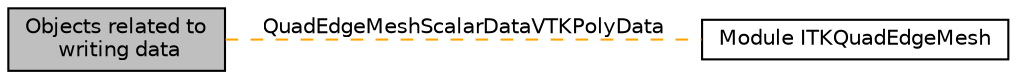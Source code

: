 digraph "Objects related to writing data"
{
  edge [fontname="Helvetica",fontsize="10",labelfontname="Helvetica",labelfontsize="10"];
  node [fontname="Helvetica",fontsize="10",shape=box];
  rankdir=LR;
  Node2 [label="Module ITKQuadEdgeMesh",height=0.2,width=0.4,color="black", fillcolor="white", style="filled",URL="$group__ITKQuadEdgeMesh.html",tooltip=" "];
  Node1 [label="Objects related to\l writing data",height=0.2,width=0.4,color="black", fillcolor="grey75", style="filled", fontcolor="black",tooltip=" "];
  Node1->Node2 [shape=plaintext, label="QuadEdgeMeshScalarDataVTKPolyData", color="orange", dir="none", style="dashed"];
}
